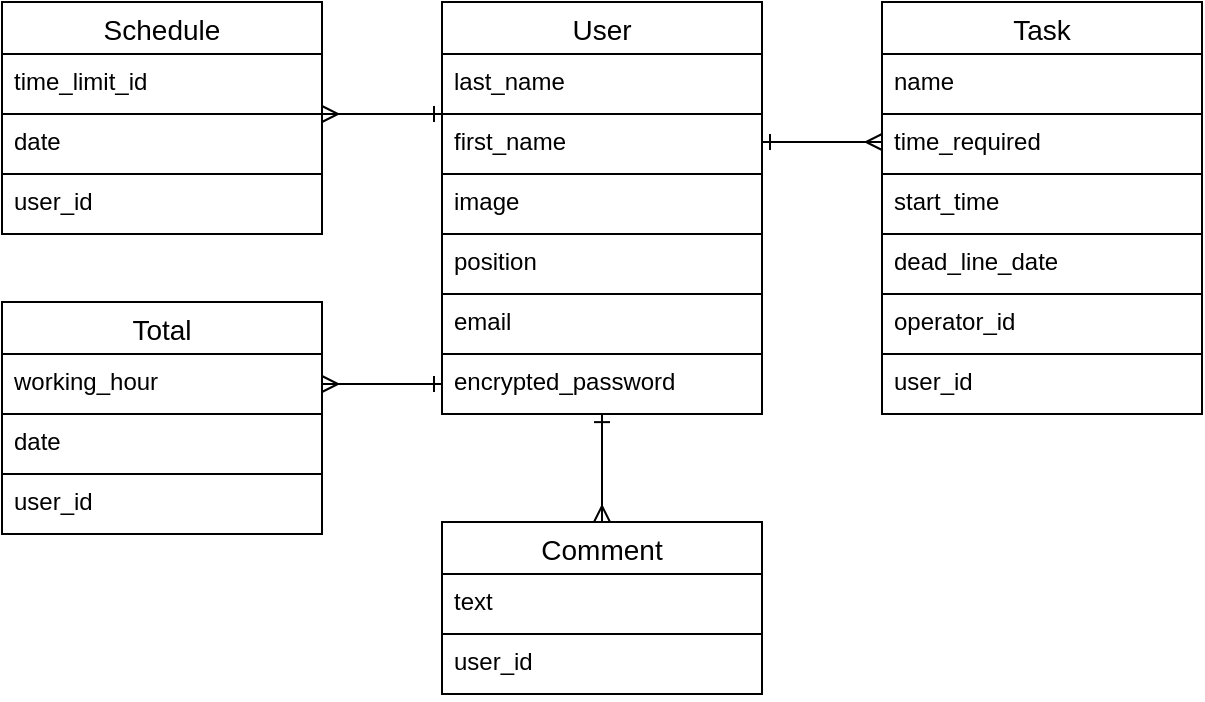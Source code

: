 <mxfile>
    <diagram id="wrRPo3fVQRqZR_E1Ozq6" name="ページ1">
        <mxGraphModel dx="349" dy="177" grid="1" gridSize="10" guides="1" tooltips="1" connect="1" arrows="1" fold="1" page="1" pageScale="1" pageWidth="850" pageHeight="1100" background="#ffffff" math="0" shadow="0">
            <root>
                <mxCell id="0"/>
                <mxCell id="1" parent="0"/>
                <mxCell id="2" value="User" style="swimlane;fontStyle=0;childLayout=stackLayout;horizontal=1;startSize=26;horizontalStack=0;resizeParent=1;resizeParentMax=0;resizeLast=0;collapsible=1;marginBottom=0;align=center;fontSize=14;strokeColor=#000000;labelBorderColor=none;swimlaneFillColor=none;" parent="1" vertex="1">
                    <mxGeometry x="260" y="120" width="160" height="206" as="geometry"/>
                </mxCell>
                <mxCell id="3" value="last_name" style="text;fillColor=none;spacingLeft=4;spacingRight=4;overflow=hidden;rotatable=0;points=[[0,0.5],[1,0.5]];portConstraint=eastwest;fontSize=12;strokeColor=#000000;fontColor=#000000;" parent="2" vertex="1">
                    <mxGeometry y="26" width="160" height="30" as="geometry"/>
                </mxCell>
                <mxCell id="26" value="" style="endArrow=ERone;html=1;rounded=0;strokeColor=#000000;startArrow=ERmany;startFill=0;endFill=0;" parent="2" edge="1">
                    <mxGeometry relative="1" as="geometry">
                        <mxPoint x="-60" y="56" as="sourcePoint"/>
                        <mxPoint y="56" as="targetPoint"/>
                    </mxGeometry>
                </mxCell>
                <mxCell id="4" value="first_name" style="text;fillColor=none;spacingLeft=4;spacingRight=4;overflow=hidden;rotatable=0;points=[[0,0.5],[1,0.5]];portConstraint=eastwest;fontSize=12;strokeColor=#000000;fontColor=#000000;" parent="2" vertex="1">
                    <mxGeometry y="56" width="160" height="30" as="geometry"/>
                </mxCell>
                <mxCell id="5" value="image" style="text;fillColor=none;spacingLeft=4;spacingRight=4;overflow=hidden;rotatable=0;points=[[0,0.5],[1,0.5]];portConstraint=eastwest;fontSize=12;strokeColor=#000000;fontColor=#000000;" parent="2" vertex="1">
                    <mxGeometry y="86" width="160" height="30" as="geometry"/>
                </mxCell>
                <mxCell id="6" value="position" style="text;fillColor=none;spacingLeft=4;spacingRight=4;overflow=hidden;rotatable=0;points=[[0,0.5],[1,0.5]];portConstraint=eastwest;fontSize=12;strokeColor=#000000;fontColor=#000000;" parent="2" vertex="1">
                    <mxGeometry y="116" width="160" height="30" as="geometry"/>
                </mxCell>
                <mxCell id="7" value="email" style="text;fillColor=none;spacingLeft=4;spacingRight=4;overflow=hidden;rotatable=0;points=[[0,0.5],[1,0.5]];portConstraint=eastwest;fontSize=12;strokeColor=#000000;fontColor=#000000;" parent="2" vertex="1">
                    <mxGeometry y="146" width="160" height="30" as="geometry"/>
                </mxCell>
                <mxCell id="8" value="encrypted_password" style="text;fillColor=none;spacingLeft=4;spacingRight=4;overflow=hidden;rotatable=0;points=[[0,0.5],[1,0.5]];portConstraint=eastwest;fontSize=12;strokeColor=#000000;fontColor=#000000;" parent="2" vertex="1">
                    <mxGeometry y="176" width="160" height="30" as="geometry"/>
                </mxCell>
                <mxCell id="9" value="Task" style="swimlane;fontStyle=0;childLayout=stackLayout;horizontal=1;startSize=26;horizontalStack=0;resizeParent=1;resizeParentMax=0;resizeLast=0;collapsible=1;marginBottom=0;align=center;fontSize=14;strokeColor=#000000;labelBorderColor=none;swimlaneFillColor=none;" parent="1" vertex="1">
                    <mxGeometry x="480" y="120" width="160" height="206" as="geometry"/>
                </mxCell>
                <mxCell id="10" value="name" style="text;fillColor=none;spacingLeft=4;spacingRight=4;overflow=hidden;rotatable=0;points=[[0,0.5],[1,0.5]];portConstraint=eastwest;fontSize=12;strokeColor=#000000;fontColor=#000000;" parent="9" vertex="1">
                    <mxGeometry y="26" width="160" height="30" as="geometry"/>
                </mxCell>
                <mxCell id="11" value="time_required" style="text;fillColor=none;spacingLeft=4;spacingRight=4;overflow=hidden;rotatable=0;points=[[0,0.5],[1,0.5]];portConstraint=eastwest;fontSize=12;strokeColor=#000000;fontColor=#000000;" parent="9" vertex="1">
                    <mxGeometry y="56" width="160" height="30" as="geometry"/>
                </mxCell>
                <mxCell id="12" value="start_time" style="text;fillColor=none;spacingLeft=4;spacingRight=4;overflow=hidden;rotatable=0;points=[[0,0.5],[1,0.5]];portConstraint=eastwest;fontSize=12;strokeColor=#000000;fontColor=#000000;" parent="9" vertex="1">
                    <mxGeometry y="86" width="160" height="30" as="geometry"/>
                </mxCell>
                <mxCell id="13" value="dead_line_date" style="text;fillColor=none;spacingLeft=4;spacingRight=4;overflow=hidden;rotatable=0;points=[[0,0.5],[1,0.5]];portConstraint=eastwest;fontSize=12;strokeColor=#000000;fontColor=#000000;" parent="9" vertex="1">
                    <mxGeometry y="116" width="160" height="30" as="geometry"/>
                </mxCell>
                <mxCell id="14" value="operator_id" style="text;fillColor=none;spacingLeft=4;spacingRight=4;overflow=hidden;rotatable=0;points=[[0,0.5],[1,0.5]];portConstraint=eastwest;fontSize=12;strokeColor=#000000;fontColor=#000000;" parent="9" vertex="1">
                    <mxGeometry y="146" width="160" height="30" as="geometry"/>
                </mxCell>
                <mxCell id="38" value="user_id" style="text;fillColor=none;spacingLeft=4;spacingRight=4;overflow=hidden;rotatable=0;points=[[0,0.5],[1,0.5]];portConstraint=eastwest;fontSize=12;strokeColor=#000000;fontColor=#000000;" parent="9" vertex="1">
                    <mxGeometry y="176" width="160" height="30" as="geometry"/>
                </mxCell>
                <mxCell id="17" value="Schedule" style="swimlane;fontStyle=0;childLayout=stackLayout;horizontal=1;startSize=26;horizontalStack=0;resizeParent=1;resizeParentMax=0;resizeLast=0;collapsible=1;marginBottom=0;align=center;fontSize=14;strokeColor=#000000;labelBorderColor=none;swimlaneFillColor=none;" parent="1" vertex="1">
                    <mxGeometry x="40" y="120" width="160" height="116" as="geometry"/>
                </mxCell>
                <mxCell id="18" value="time_limit_id" style="text;fillColor=none;spacingLeft=4;spacingRight=4;overflow=hidden;rotatable=0;points=[[0,0.5],[1,0.5]];portConstraint=eastwest;fontSize=12;strokeColor=#000000;fontColor=#000000;" parent="17" vertex="1">
                    <mxGeometry y="26" width="160" height="30" as="geometry"/>
                </mxCell>
                <mxCell id="42" value="date" style="text;fillColor=none;spacingLeft=4;spacingRight=4;overflow=hidden;rotatable=0;points=[[0,0.5],[1,0.5]];portConstraint=eastwest;fontSize=12;strokeColor=#000000;fontColor=#000000;" parent="17" vertex="1">
                    <mxGeometry y="56" width="160" height="30" as="geometry"/>
                </mxCell>
                <mxCell id="19" value="user_id" style="text;fillColor=none;spacingLeft=4;spacingRight=4;overflow=hidden;rotatable=0;points=[[0,0.5],[1,0.5]];portConstraint=eastwest;fontSize=12;strokeColor=#000000;fontColor=#000000;" parent="17" vertex="1">
                    <mxGeometry y="86" width="160" height="30" as="geometry"/>
                </mxCell>
                <mxCell id="23" value="Total" style="swimlane;fontStyle=0;childLayout=stackLayout;horizontal=1;startSize=26;horizontalStack=0;resizeParent=1;resizeParentMax=0;resizeLast=0;collapsible=1;marginBottom=0;align=center;fontSize=14;strokeColor=#000000;labelBorderColor=none;swimlaneFillColor=none;" parent="1" vertex="1">
                    <mxGeometry x="40" y="270" width="160" height="116" as="geometry"/>
                </mxCell>
                <mxCell id="24" value="working_hour" style="text;fillColor=none;spacingLeft=4;spacingRight=4;overflow=hidden;rotatable=0;points=[[0,0.5],[1,0.5]];portConstraint=eastwest;fontSize=12;strokeColor=#000000;fontColor=#000000;" parent="23" vertex="1">
                    <mxGeometry y="26" width="160" height="30" as="geometry"/>
                </mxCell>
                <mxCell id="41" value="date" style="text;fillColor=none;spacingLeft=4;spacingRight=4;overflow=hidden;rotatable=0;points=[[0,0.5],[1,0.5]];portConstraint=eastwest;fontSize=12;strokeColor=#000000;fontColor=#000000;" parent="23" vertex="1">
                    <mxGeometry y="56" width="160" height="30" as="geometry"/>
                </mxCell>
                <mxCell id="25" value="user_id" style="text;fillColor=none;spacingLeft=4;spacingRight=4;overflow=hidden;rotatable=0;points=[[0,0.5],[1,0.5]];portConstraint=eastwest;fontSize=12;strokeColor=#000000;fontColor=#000000;" parent="23" vertex="1">
                    <mxGeometry y="86" width="160" height="30" as="geometry"/>
                </mxCell>
                <mxCell id="27" value="" style="endArrow=ERone;html=1;rounded=0;strokeColor=#000000;startArrow=ERmany;startFill=0;endFill=0;entryX=0;entryY=0.5;entryDx=0;entryDy=0;exitX=1;exitY=0.5;exitDx=0;exitDy=0;" parent="1" source="24" target="8" edge="1">
                    <mxGeometry relative="1" as="geometry">
                        <mxPoint x="200" y="282.9" as="sourcePoint"/>
                        <mxPoint x="250" y="283" as="targetPoint"/>
                    </mxGeometry>
                </mxCell>
                <mxCell id="28" value="" style="endArrow=ERmany;html=1;rounded=0;strokeColor=#000000;startArrow=ERone;startFill=0;endFill=0;" parent="1" edge="1">
                    <mxGeometry relative="1" as="geometry">
                        <mxPoint x="420" y="190" as="sourcePoint"/>
                        <mxPoint x="480" y="190" as="targetPoint"/>
                    </mxGeometry>
                </mxCell>
                <mxCell id="56" value="Comment" style="swimlane;fontStyle=0;childLayout=stackLayout;horizontal=1;startSize=26;horizontalStack=0;resizeParent=1;resizeParentMax=0;resizeLast=0;collapsible=1;marginBottom=0;align=center;fontSize=14;strokeColor=#000000;labelBorderColor=none;swimlaneFillColor=none;" parent="1" vertex="1">
                    <mxGeometry x="260" y="380" width="160" height="86" as="geometry"/>
                </mxCell>
                <mxCell id="57" value="text" style="text;fillColor=none;spacingLeft=4;spacingRight=4;overflow=hidden;rotatable=0;points=[[0,0.5],[1,0.5]];portConstraint=eastwest;fontSize=12;strokeColor=#000000;fontColor=#000000;" parent="56" vertex="1">
                    <mxGeometry y="26" width="160" height="30" as="geometry"/>
                </mxCell>
                <mxCell id="59" value="user_id" style="text;fillColor=none;spacingLeft=4;spacingRight=4;overflow=hidden;rotatable=0;points=[[0,0.5],[1,0.5]];portConstraint=eastwest;fontSize=12;strokeColor=#000000;fontColor=#000000;" parent="56" vertex="1">
                    <mxGeometry y="56" width="160" height="30" as="geometry"/>
                </mxCell>
                <mxCell id="61" value="" style="endArrow=ERone;html=1;rounded=0;strokeColor=#000000;startArrow=ERmany;startFill=0;endFill=0;entryX=0.5;entryY=1.002;entryDx=0;entryDy=0;exitX=0.5;exitY=0;exitDx=0;exitDy=0;entryPerimeter=0;" parent="1" source="56" target="8" edge="1">
                    <mxGeometry relative="1" as="geometry">
                        <mxPoint x="210" y="321" as="sourcePoint"/>
                        <mxPoint x="270" y="321" as="targetPoint"/>
                    </mxGeometry>
                </mxCell>
            </root>
        </mxGraphModel>
    </diagram>
</mxfile>